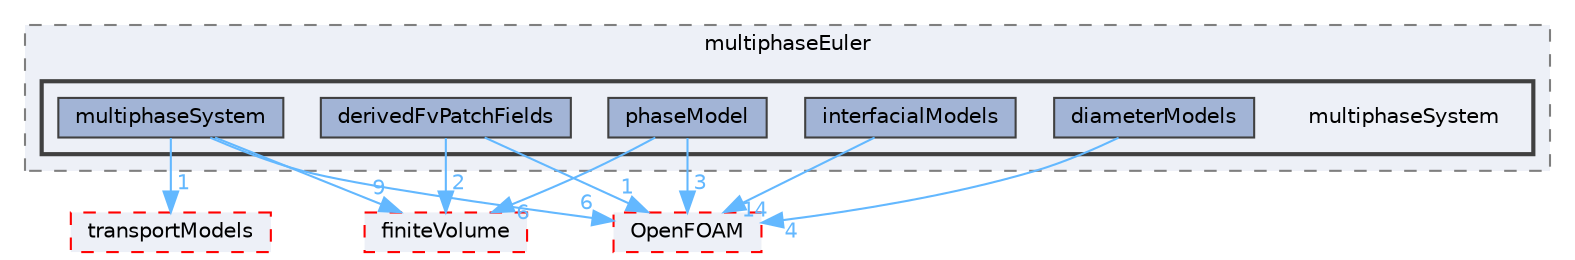 digraph "src/phaseSystemModels/multiphaseEuler/multiphaseSystem"
{
 // LATEX_PDF_SIZE
  bgcolor="transparent";
  edge [fontname=Helvetica,fontsize=10,labelfontname=Helvetica,labelfontsize=10];
  node [fontname=Helvetica,fontsize=10,shape=box,height=0.2,width=0.4];
  compound=true
  subgraph clusterdir_652d9d37e661ba1e77535f88da2f6fb0 {
    graph [ bgcolor="#edf0f7", pencolor="grey50", label="multiphaseEuler", fontname=Helvetica,fontsize=10 style="filled,dashed", URL="dir_652d9d37e661ba1e77535f88da2f6fb0.html",tooltip=""]
  subgraph clusterdir_a738d6d40203858f5aaf3cf892e0ec68 {
    graph [ bgcolor="#edf0f7", pencolor="grey25", label="", fontname=Helvetica,fontsize=10 style="filled,bold", URL="dir_a738d6d40203858f5aaf3cf892e0ec68.html",tooltip=""]
    dir_a738d6d40203858f5aaf3cf892e0ec68 [shape=plaintext, label="multiphaseSystem"];
  dir_9b45ecfa5ff89a855c27f88f0677c40c [label="derivedFvPatchFields", fillcolor="#a2b4d6", color="grey25", style="filled", URL="dir_9b45ecfa5ff89a855c27f88f0677c40c.html",tooltip=""];
  dir_538a314a2ed9b300b2cfed49a680031c [label="diameterModels", fillcolor="#a2b4d6", color="grey25", style="filled", URL="dir_538a314a2ed9b300b2cfed49a680031c.html",tooltip=""];
  dir_e81d6e54f2015388547efb9de19961e8 [label="interfacialModels", fillcolor="#a2b4d6", color="grey25", style="filled", URL="dir_e81d6e54f2015388547efb9de19961e8.html",tooltip=""];
  dir_168c2eb1ce3a1d60d7255c00e341767e [label="multiphaseSystem", fillcolor="#a2b4d6", color="grey25", style="filled", URL="dir_168c2eb1ce3a1d60d7255c00e341767e.html",tooltip=""];
  dir_d3e613e594b1f7bfa9808d63b39d54a5 [label="phaseModel", fillcolor="#a2b4d6", color="grey25", style="filled", URL="dir_d3e613e594b1f7bfa9808d63b39d54a5.html",tooltip=""];
  }
  }
  dir_9bd15774b555cf7259a6fa18f99fe99b [label="finiteVolume", fillcolor="#edf0f7", color="red", style="filled,dashed", URL="dir_9bd15774b555cf7259a6fa18f99fe99b.html",tooltip=""];
  dir_c5473ff19b20e6ec4dfe5c310b3778a8 [label="OpenFOAM", fillcolor="#edf0f7", color="red", style="filled,dashed", URL="dir_c5473ff19b20e6ec4dfe5c310b3778a8.html",tooltip=""];
  dir_9415e59289a6feeb24164dafa70a594f [label="transportModels", fillcolor="#edf0f7", color="red", style="filled,dashed", URL="dir_9415e59289a6feeb24164dafa70a594f.html",tooltip=""];
  dir_9b45ecfa5ff89a855c27f88f0677c40c->dir_9bd15774b555cf7259a6fa18f99fe99b [headlabel="2", labeldistance=1.5 headhref="dir_000880_001387.html" href="dir_000880_001387.html" color="steelblue1" fontcolor="steelblue1"];
  dir_9b45ecfa5ff89a855c27f88f0677c40c->dir_c5473ff19b20e6ec4dfe5c310b3778a8 [headlabel="1", labeldistance=1.5 headhref="dir_000880_002695.html" href="dir_000880_002695.html" color="steelblue1" fontcolor="steelblue1"];
  dir_538a314a2ed9b300b2cfed49a680031c->dir_c5473ff19b20e6ec4dfe5c310b3778a8 [headlabel="4", labeldistance=1.5 headhref="dir_000915_002695.html" href="dir_000915_002695.html" color="steelblue1" fontcolor="steelblue1"];
  dir_e81d6e54f2015388547efb9de19961e8->dir_c5473ff19b20e6ec4dfe5c310b3778a8 [headlabel="14", labeldistance=1.5 headhref="dir_001908_002695.html" href="dir_001908_002695.html" color="steelblue1" fontcolor="steelblue1"];
  dir_168c2eb1ce3a1d60d7255c00e341767e->dir_9415e59289a6feeb24164dafa70a594f [headlabel="1", labeldistance=1.5 headhref="dir_002494_004112.html" href="dir_002494_004112.html" color="steelblue1" fontcolor="steelblue1"];
  dir_168c2eb1ce3a1d60d7255c00e341767e->dir_9bd15774b555cf7259a6fa18f99fe99b [headlabel="9", labeldistance=1.5 headhref="dir_002494_001387.html" href="dir_002494_001387.html" color="steelblue1" fontcolor="steelblue1"];
  dir_168c2eb1ce3a1d60d7255c00e341767e->dir_c5473ff19b20e6ec4dfe5c310b3778a8 [headlabel="6", labeldistance=1.5 headhref="dir_002494_002695.html" href="dir_002494_002695.html" color="steelblue1" fontcolor="steelblue1"];
  dir_d3e613e594b1f7bfa9808d63b39d54a5->dir_9bd15774b555cf7259a6fa18f99fe99b [headlabel="6", labeldistance=1.5 headhref="dir_002891_001387.html" href="dir_002891_001387.html" color="steelblue1" fontcolor="steelblue1"];
  dir_d3e613e594b1f7bfa9808d63b39d54a5->dir_c5473ff19b20e6ec4dfe5c310b3778a8 [headlabel="3", labeldistance=1.5 headhref="dir_002891_002695.html" href="dir_002891_002695.html" color="steelblue1" fontcolor="steelblue1"];
}
